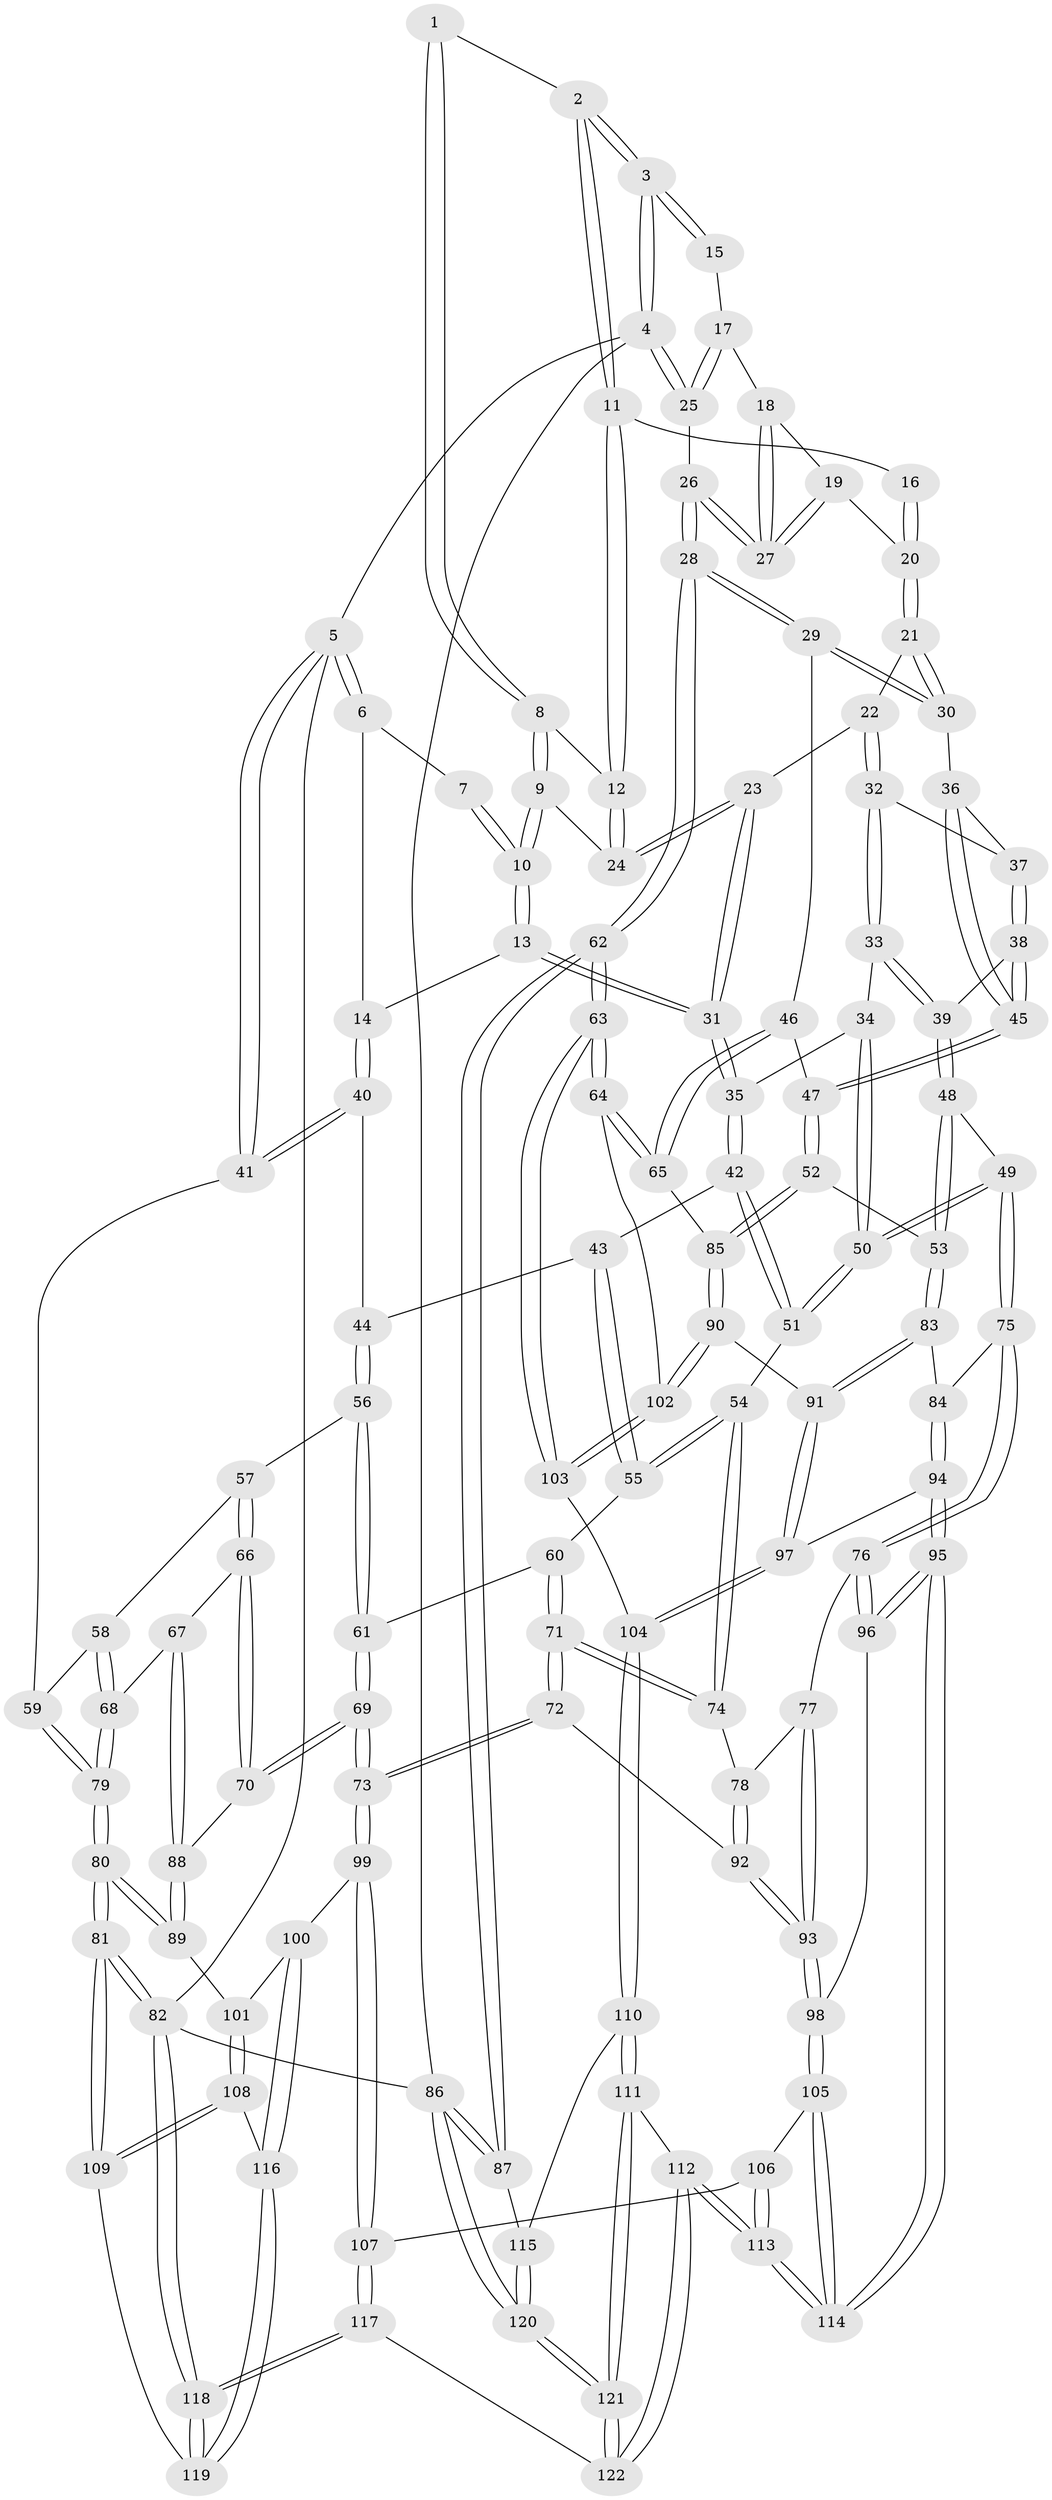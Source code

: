 // Generated by graph-tools (version 1.1) at 2025/03/03/09/25 03:03:15]
// undirected, 122 vertices, 302 edges
graph export_dot {
graph [start="1"]
  node [color=gray90,style=filled];
  1 [pos="+0.6065243025756965+0"];
  2 [pos="+0.7419671301083925+0"];
  3 [pos="+1+0"];
  4 [pos="+1+0"];
  5 [pos="+0+0"];
  6 [pos="+0.22980941181666062+0"];
  7 [pos="+0.440339815343673+0"];
  8 [pos="+0.6059671550357012+0"];
  9 [pos="+0.551901354516047+0.09707457373904663"];
  10 [pos="+0.4372903530307686+0.16523363808119707"];
  11 [pos="+0.7590511869561285+0.08360756618419656"];
  12 [pos="+0.7211244972751336+0.11278606989517351"];
  13 [pos="+0.3774862592887749+0.2272885244003922"];
  14 [pos="+0.322750042320266+0.2096074279545576"];
  15 [pos="+0.909684973532331+0"];
  16 [pos="+0.8562226399781763+0.05996652154345878"];
  17 [pos="+0.9274739014603945+0.127135176479813"];
  18 [pos="+0.9249462384549223+0.13452814787983558"];
  19 [pos="+0.872513168902679+0.19360404210644894"];
  20 [pos="+0.8441497864031877+0.19217104481378977"];
  21 [pos="+0.816676334672491+0.20993574160815498"];
  22 [pos="+0.7175566148438454+0.22526943618659173"];
  23 [pos="+0.7069920539394439+0.2121992641102662"];
  24 [pos="+0.6969045894421138+0.18109041096188233"];
  25 [pos="+1+0.25190565733189235"];
  26 [pos="+1+0.3565179831772036"];
  27 [pos="+1+0.2512330909310221"];
  28 [pos="+1+0.3568900711301761"];
  29 [pos="+1+0.391214921295716"];
  30 [pos="+0.9121246639599498+0.35697257588594994"];
  31 [pos="+0.4178178434572504+0.2853871718288938"];
  32 [pos="+0.7160528149969484+0.26456478765718167"];
  33 [pos="+0.577961340685519+0.37313859758009216"];
  34 [pos="+0.5103539314729296+0.35042063018606223"];
  35 [pos="+0.4185746848993979+0.28748932912286956"];
  36 [pos="+0.8760627363593354+0.359373061378806"];
  37 [pos="+0.7290057019047103+0.2927522093588476"];
  38 [pos="+0.733911127040319+0.40485803243866547"];
  39 [pos="+0.6144438134990178+0.42738527204798765"];
  40 [pos="+0.18317698554422676+0.2507286578933516"];
  41 [pos="+0+0.1532457232927013"];
  42 [pos="+0.38414595604224117+0.4202888761274848"];
  43 [pos="+0.34572970371391937+0.4708110924446015"];
  44 [pos="+0.19400752712468697+0.46718478651161627"];
  45 [pos="+0.7591831168025461+0.43613803824827996"];
  46 [pos="+0.9269782600603752+0.4707125605301507"];
  47 [pos="+0.7790431354899358+0.531808505073043"];
  48 [pos="+0.6119352383575626+0.4875567996732338"];
  49 [pos="+0.5178694819516891+0.5409670467216797"];
  50 [pos="+0.5169240167306587+0.5402903286187623"];
  51 [pos="+0.5139420488138458+0.5394208070150639"];
  52 [pos="+0.764008808710398+0.5627358429514965"];
  53 [pos="+0.725818930105651+0.5727020215220985"];
  54 [pos="+0.3883966075125931+0.5649104968835944"];
  55 [pos="+0.3533003135897208+0.5340054636881242"];
  56 [pos="+0.1787054957456097+0.4887120374964045"];
  57 [pos="+0.16732631222475583+0.49384454913764647"];
  58 [pos="+0.08821360748775801+0.4934395983353837"];
  59 [pos="+0+0.3065021241849156"];
  60 [pos="+0.31642920382611306+0.5679650383513527"];
  61 [pos="+0.2291431073636639+0.5629819592179766"];
  62 [pos="+1+0.8379326115563255"];
  63 [pos="+1+0.7897166134927133"];
  64 [pos="+0.9725152121770755+0.7150841777018402"];
  65 [pos="+0.9176797396516901+0.6789655009699089"];
  66 [pos="+0.14735795083383485+0.5724328097234195"];
  67 [pos="+0.04788112577790171+0.6215116991912404"];
  68 [pos="+0.0365930572840981+0.6152687178510485"];
  69 [pos="+0.22966466782829634+0.6989062349262113"];
  70 [pos="+0.163521593199994+0.6769848885895243"];
  71 [pos="+0.2978847966411361+0.6589271357064249"];
  72 [pos="+0.26964573180166673+0.7167873501867434"];
  73 [pos="+0.25378895041549265+0.7200130205037668"];
  74 [pos="+0.3949151478640282+0.6016512205293646"];
  75 [pos="+0.53315957396375+0.6222749307731377"];
  76 [pos="+0.4935252352255824+0.6572707924038584"];
  77 [pos="+0.42953102043743663+0.656174231869796"];
  78 [pos="+0.42540686390107174+0.6546121494152551"];
  79 [pos="+0+0.6414191963688489"];
  80 [pos="+0+0.8218696753123305"];
  81 [pos="+0+0.9987598408881875"];
  82 [pos="+0+1"];
  83 [pos="+0.6756334809081933+0.6262350714181317"];
  84 [pos="+0.6001908095765197+0.6466180037353715"];
  85 [pos="+0.8384466654028115+0.6505568010575051"];
  86 [pos="+1+1"];
  87 [pos="+1+0.970929801495279"];
  88 [pos="+0.11232738810411488+0.6823689362404896"];
  89 [pos="+0.05628049818448348+0.7678730136807256"];
  90 [pos="+0.7657207053353859+0.7489446083332505"];
  91 [pos="+0.6928328867006118+0.6952729194976025"];
  92 [pos="+0.289853521493728+0.7215014679518026"];
  93 [pos="+0.40735591686719824+0.8033838961265133"];
  94 [pos="+0.5968433494782943+0.8136885726904028"];
  95 [pos="+0.5790596811397852+0.8253838718062667"];
  96 [pos="+0.5005237984547465+0.8026767225067152"];
  97 [pos="+0.6375955807527139+0.8084425649995765"];
  98 [pos="+0.4257733799421472+0.8243718478029505"];
  99 [pos="+0.21403201681922407+0.8231742255188234"];
  100 [pos="+0.1889164615454885+0.8344981369111166"];
  101 [pos="+0.14062944351643125+0.8323363223898638"];
  102 [pos="+0.7634965412143423+0.7772752132264056"];
  103 [pos="+0.7579590552716644+0.8154401499685352"];
  104 [pos="+0.7431981506300119+0.8326880348759657"];
  105 [pos="+0.399303308421161+0.8845463694989724"];
  106 [pos="+0.37872233064117394+0.9142948777152358"];
  107 [pos="+0.3418150342283107+0.9585517232279107"];
  108 [pos="+0.06235047920002941+0.909693809678971"];
  109 [pos="+0.02445299033929731+0.9279430766240483"];
  110 [pos="+0.7524022389615299+0.8725871137304262"];
  111 [pos="+0.7313882393994908+0.900466789750128"];
  112 [pos="+0.6062374637375021+1"];
  113 [pos="+0.5915200084048655+0.9858969692655821"];
  114 [pos="+0.5860381558439908+0.9620687421928108"];
  115 [pos="+0.7746213653948021+0.8909250724185437"];
  116 [pos="+0.1634214833120041+0.9424969625434297"];
  117 [pos="+0.3105119074661694+1"];
  118 [pos="+0.30360137175991875+1"];
  119 [pos="+0.17673062608890092+1"];
  120 [pos="+0.8748262327727366+1"];
  121 [pos="+0.8365683603883343+1"];
  122 [pos="+0.6028171136091436+1"];
  1 -- 2;
  1 -- 8;
  1 -- 8;
  2 -- 3;
  2 -- 3;
  2 -- 11;
  2 -- 11;
  3 -- 4;
  3 -- 4;
  3 -- 15;
  3 -- 15;
  4 -- 5;
  4 -- 25;
  4 -- 25;
  4 -- 86;
  5 -- 6;
  5 -- 6;
  5 -- 41;
  5 -- 41;
  5 -- 82;
  6 -- 7;
  6 -- 14;
  7 -- 10;
  7 -- 10;
  8 -- 9;
  8 -- 9;
  8 -- 12;
  9 -- 10;
  9 -- 10;
  9 -- 24;
  10 -- 13;
  10 -- 13;
  11 -- 12;
  11 -- 12;
  11 -- 16;
  12 -- 24;
  12 -- 24;
  13 -- 14;
  13 -- 31;
  13 -- 31;
  14 -- 40;
  14 -- 40;
  15 -- 17;
  16 -- 20;
  16 -- 20;
  17 -- 18;
  17 -- 25;
  17 -- 25;
  18 -- 19;
  18 -- 27;
  18 -- 27;
  19 -- 20;
  19 -- 27;
  19 -- 27;
  20 -- 21;
  20 -- 21;
  21 -- 22;
  21 -- 30;
  21 -- 30;
  22 -- 23;
  22 -- 32;
  22 -- 32;
  23 -- 24;
  23 -- 24;
  23 -- 31;
  23 -- 31;
  25 -- 26;
  26 -- 27;
  26 -- 27;
  26 -- 28;
  26 -- 28;
  28 -- 29;
  28 -- 29;
  28 -- 62;
  28 -- 62;
  29 -- 30;
  29 -- 30;
  29 -- 46;
  30 -- 36;
  31 -- 35;
  31 -- 35;
  32 -- 33;
  32 -- 33;
  32 -- 37;
  33 -- 34;
  33 -- 39;
  33 -- 39;
  34 -- 35;
  34 -- 50;
  34 -- 50;
  35 -- 42;
  35 -- 42;
  36 -- 37;
  36 -- 45;
  36 -- 45;
  37 -- 38;
  37 -- 38;
  38 -- 39;
  38 -- 45;
  38 -- 45;
  39 -- 48;
  39 -- 48;
  40 -- 41;
  40 -- 41;
  40 -- 44;
  41 -- 59;
  42 -- 43;
  42 -- 51;
  42 -- 51;
  43 -- 44;
  43 -- 55;
  43 -- 55;
  44 -- 56;
  44 -- 56;
  45 -- 47;
  45 -- 47;
  46 -- 47;
  46 -- 65;
  46 -- 65;
  47 -- 52;
  47 -- 52;
  48 -- 49;
  48 -- 53;
  48 -- 53;
  49 -- 50;
  49 -- 50;
  49 -- 75;
  49 -- 75;
  50 -- 51;
  50 -- 51;
  51 -- 54;
  52 -- 53;
  52 -- 85;
  52 -- 85;
  53 -- 83;
  53 -- 83;
  54 -- 55;
  54 -- 55;
  54 -- 74;
  54 -- 74;
  55 -- 60;
  56 -- 57;
  56 -- 61;
  56 -- 61;
  57 -- 58;
  57 -- 66;
  57 -- 66;
  58 -- 59;
  58 -- 68;
  58 -- 68;
  59 -- 79;
  59 -- 79;
  60 -- 61;
  60 -- 71;
  60 -- 71;
  61 -- 69;
  61 -- 69;
  62 -- 63;
  62 -- 63;
  62 -- 87;
  62 -- 87;
  63 -- 64;
  63 -- 64;
  63 -- 103;
  63 -- 103;
  64 -- 65;
  64 -- 65;
  64 -- 102;
  65 -- 85;
  66 -- 67;
  66 -- 70;
  66 -- 70;
  67 -- 68;
  67 -- 88;
  67 -- 88;
  68 -- 79;
  68 -- 79;
  69 -- 70;
  69 -- 70;
  69 -- 73;
  69 -- 73;
  70 -- 88;
  71 -- 72;
  71 -- 72;
  71 -- 74;
  71 -- 74;
  72 -- 73;
  72 -- 73;
  72 -- 92;
  73 -- 99;
  73 -- 99;
  74 -- 78;
  75 -- 76;
  75 -- 76;
  75 -- 84;
  76 -- 77;
  76 -- 96;
  76 -- 96;
  77 -- 78;
  77 -- 93;
  77 -- 93;
  78 -- 92;
  78 -- 92;
  79 -- 80;
  79 -- 80;
  80 -- 81;
  80 -- 81;
  80 -- 89;
  80 -- 89;
  81 -- 82;
  81 -- 82;
  81 -- 109;
  81 -- 109;
  82 -- 118;
  82 -- 118;
  82 -- 86;
  83 -- 84;
  83 -- 91;
  83 -- 91;
  84 -- 94;
  84 -- 94;
  85 -- 90;
  85 -- 90;
  86 -- 87;
  86 -- 87;
  86 -- 120;
  86 -- 120;
  87 -- 115;
  88 -- 89;
  88 -- 89;
  89 -- 101;
  90 -- 91;
  90 -- 102;
  90 -- 102;
  91 -- 97;
  91 -- 97;
  92 -- 93;
  92 -- 93;
  93 -- 98;
  93 -- 98;
  94 -- 95;
  94 -- 95;
  94 -- 97;
  95 -- 96;
  95 -- 96;
  95 -- 114;
  95 -- 114;
  96 -- 98;
  97 -- 104;
  97 -- 104;
  98 -- 105;
  98 -- 105;
  99 -- 100;
  99 -- 107;
  99 -- 107;
  100 -- 101;
  100 -- 116;
  100 -- 116;
  101 -- 108;
  101 -- 108;
  102 -- 103;
  102 -- 103;
  103 -- 104;
  104 -- 110;
  104 -- 110;
  105 -- 106;
  105 -- 114;
  105 -- 114;
  106 -- 107;
  106 -- 113;
  106 -- 113;
  107 -- 117;
  107 -- 117;
  108 -- 109;
  108 -- 109;
  108 -- 116;
  109 -- 119;
  110 -- 111;
  110 -- 111;
  110 -- 115;
  111 -- 112;
  111 -- 121;
  111 -- 121;
  112 -- 113;
  112 -- 113;
  112 -- 122;
  112 -- 122;
  113 -- 114;
  113 -- 114;
  115 -- 120;
  115 -- 120;
  116 -- 119;
  116 -- 119;
  117 -- 118;
  117 -- 118;
  117 -- 122;
  118 -- 119;
  118 -- 119;
  120 -- 121;
  120 -- 121;
  121 -- 122;
  121 -- 122;
}
